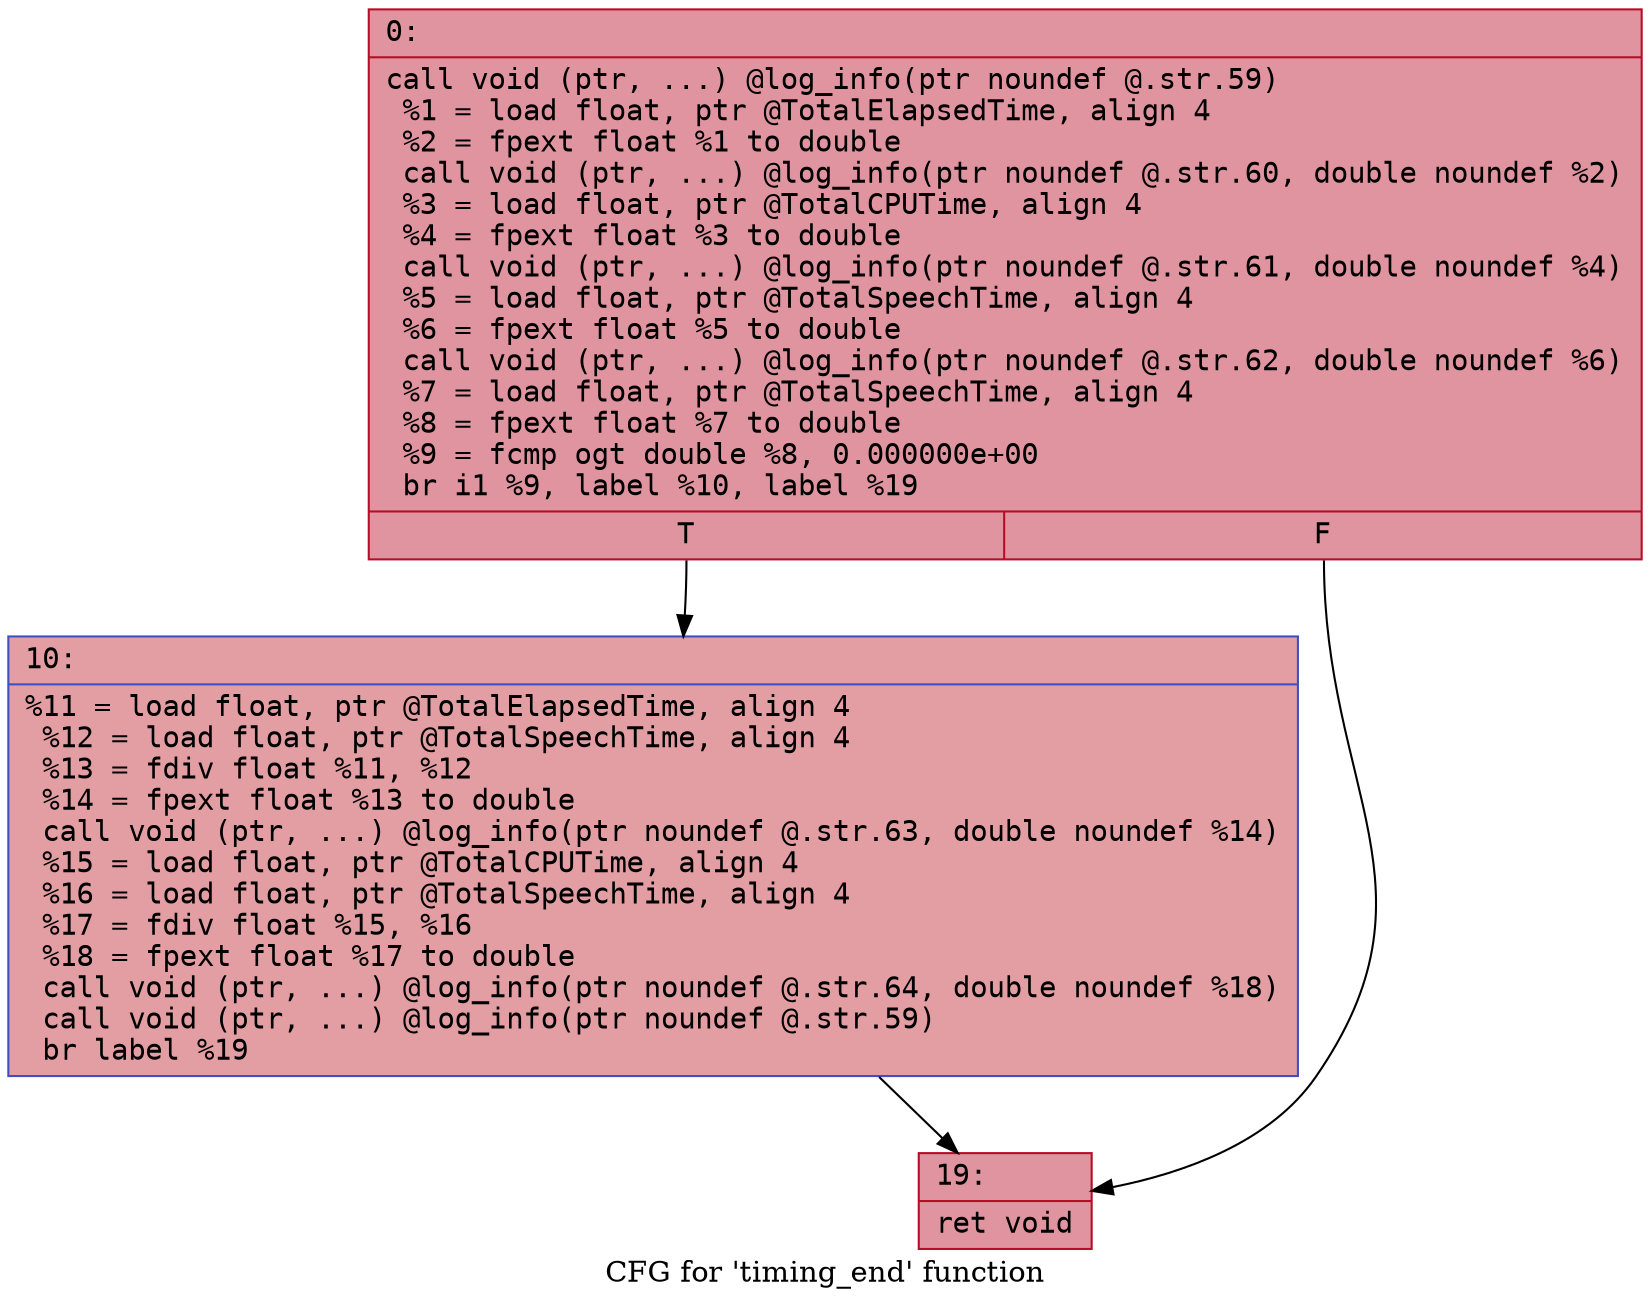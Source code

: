 digraph "CFG for 'timing_end' function" {
	label="CFG for 'timing_end' function";

	Node0x6000008bb5c0 [shape=record,color="#b70d28ff", style=filled, fillcolor="#b70d2870" fontname="Courier",label="{0:\l|  call void (ptr, ...) @log_info(ptr noundef @.str.59)\l  %1 = load float, ptr @TotalElapsedTime, align 4\l  %2 = fpext float %1 to double\l  call void (ptr, ...) @log_info(ptr noundef @.str.60, double noundef %2)\l  %3 = load float, ptr @TotalCPUTime, align 4\l  %4 = fpext float %3 to double\l  call void (ptr, ...) @log_info(ptr noundef @.str.61, double noundef %4)\l  %5 = load float, ptr @TotalSpeechTime, align 4\l  %6 = fpext float %5 to double\l  call void (ptr, ...) @log_info(ptr noundef @.str.62, double noundef %6)\l  %7 = load float, ptr @TotalSpeechTime, align 4\l  %8 = fpext float %7 to double\l  %9 = fcmp ogt double %8, 0.000000e+00\l  br i1 %9, label %10, label %19\l|{<s0>T|<s1>F}}"];
	Node0x6000008bb5c0:s0 -> Node0x6000008bb610[tooltip="0 -> 10\nProbability 50.00%" ];
	Node0x6000008bb5c0:s1 -> Node0x6000008bb660[tooltip="0 -> 19\nProbability 50.00%" ];
	Node0x6000008bb610 [shape=record,color="#3d50c3ff", style=filled, fillcolor="#be242e70" fontname="Courier",label="{10:\l|  %11 = load float, ptr @TotalElapsedTime, align 4\l  %12 = load float, ptr @TotalSpeechTime, align 4\l  %13 = fdiv float %11, %12\l  %14 = fpext float %13 to double\l  call void (ptr, ...) @log_info(ptr noundef @.str.63, double noundef %14)\l  %15 = load float, ptr @TotalCPUTime, align 4\l  %16 = load float, ptr @TotalSpeechTime, align 4\l  %17 = fdiv float %15, %16\l  %18 = fpext float %17 to double\l  call void (ptr, ...) @log_info(ptr noundef @.str.64, double noundef %18)\l  call void (ptr, ...) @log_info(ptr noundef @.str.59)\l  br label %19\l}"];
	Node0x6000008bb610 -> Node0x6000008bb660[tooltip="10 -> 19\nProbability 100.00%" ];
	Node0x6000008bb660 [shape=record,color="#b70d28ff", style=filled, fillcolor="#b70d2870" fontname="Courier",label="{19:\l|  ret void\l}"];
}
